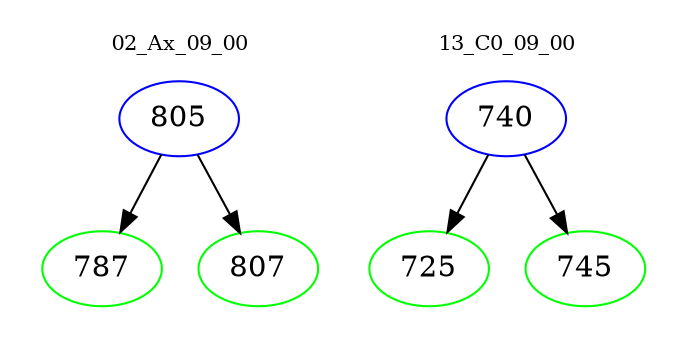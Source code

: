 digraph{
subgraph cluster_0 {
color = white
label = "02_Ax_09_00";
fontsize=10;
T0_805 [label="805", color="blue"]
T0_805 -> T0_787 [color="black"]
T0_787 [label="787", color="green"]
T0_805 -> T0_807 [color="black"]
T0_807 [label="807", color="green"]
}
subgraph cluster_1 {
color = white
label = "13_C0_09_00";
fontsize=10;
T1_740 [label="740", color="blue"]
T1_740 -> T1_725 [color="black"]
T1_725 [label="725", color="green"]
T1_740 -> T1_745 [color="black"]
T1_745 [label="745", color="green"]
}
}
